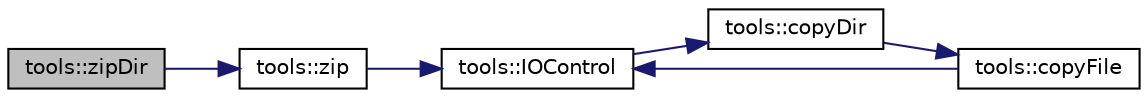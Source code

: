 digraph "tools::zipDir"
{
 // INTERACTIVE_SVG=YES
  edge [fontname="Helvetica",fontsize="10",labelfontname="Helvetica",labelfontsize="10"];
  node [fontname="Helvetica",fontsize="10",shape=record];
  rankdir="LR";
  Node194 [label="tools::zipDir",height=0.2,width=0.4,color="black", fillcolor="grey75", style="filled", fontcolor="black"];
  Node194 -> Node195 [color="midnightblue",fontsize="10",style="solid",fontname="Helvetica"];
  Node195 [label="tools::zip",height=0.2,width=0.4,color="black", fillcolor="white", style="filled",URL="$classtools.html#aae1cdbea84aed049937a52ceb9421794",tooltip="Compresser un fichier au format zip. "];
  Node195 -> Node196 [color="midnightblue",fontsize="10",style="solid",fontname="Helvetica"];
  Node196 [label="tools::IOControl",height=0.2,width=0.4,color="black", fillcolor="white", style="filled",URL="$classtools.html#ae1018e45c513785270b999cbcfa8beb6",tooltip="Procédure de contrôle des entrées-sorties. "];
  Node196 -> Node197 [color="midnightblue",fontsize="10",style="solid",fontname="Helvetica"];
  Node197 [label="tools::copyDir",height=0.2,width=0.4,color="black", fillcolor="white", style="filled",URL="$classtools.html#a37c9c486d90129b0d6a4ac93f29fd5bb",tooltip="Copie un répertoire de manière sécurisée. "];
  Node197 -> Node198 [color="midnightblue",fontsize="10",style="solid",fontname="Helvetica"];
  Node198 [label="tools::copyFile",height=0.2,width=0.4,color="black", fillcolor="white", style="filled",URL="$classtools.html#a0765c68c41d7c957f1fb0f0da8b4a9c9",tooltip="Copie un fichier de manière sécurisée. "];
  Node198 -> Node196 [color="midnightblue",fontsize="10",style="solid",fontname="Helvetica"];
}
